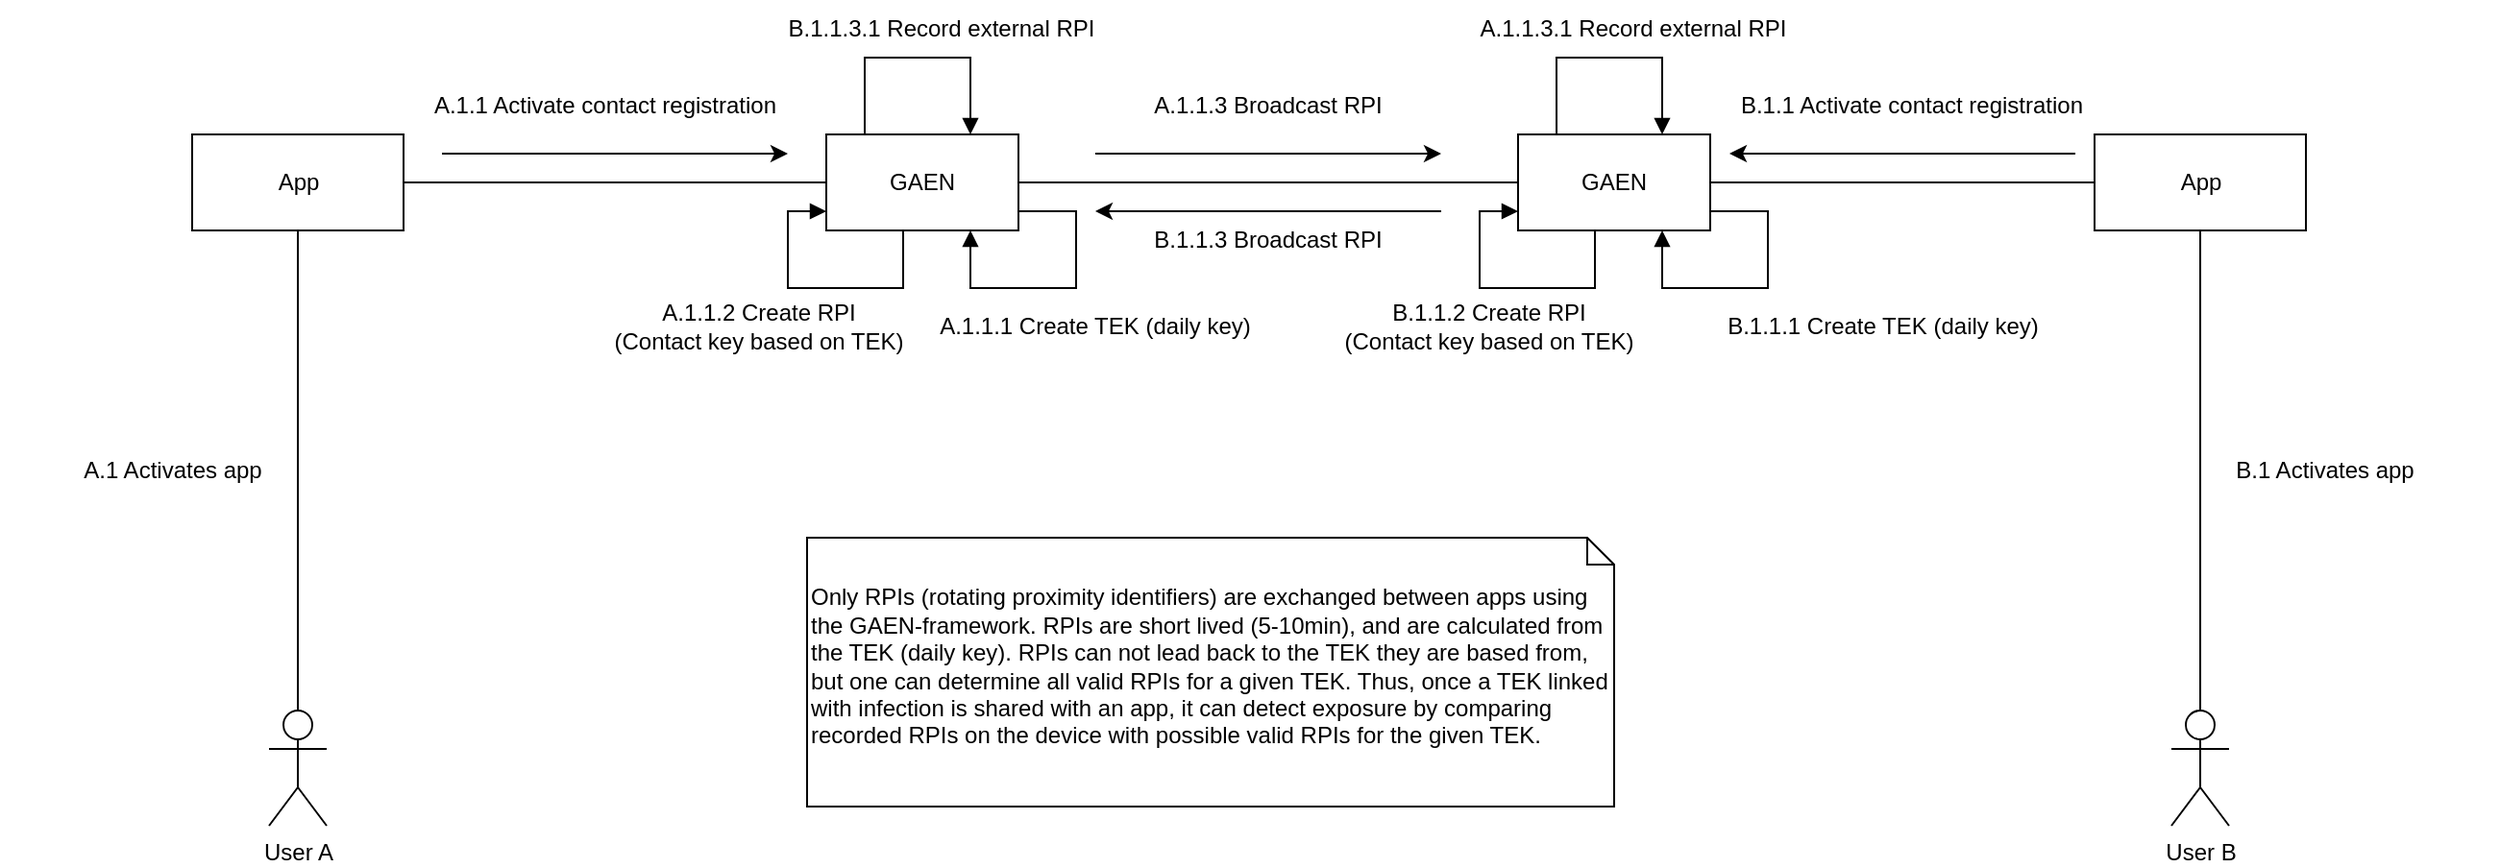 <mxfile version="13.7.9" type="device"><diagram name="Page-1" id="929967ad-93f9-6ef4-fab6-5d389245f69c"><mxGraphModel dx="2839.5" dy="806" grid="1" gridSize="10" guides="1" tooltips="1" connect="1" arrows="1" fold="1" page="1" pageScale="1.5" pageWidth="1169" pageHeight="826" background="none" math="0" shadow="0"><root><mxCell id="0" style=";html=1;"/><mxCell id="1" style=";html=1;" parent="0"/><mxCell id="BOtC57Cq242VyE_CWQCi-43" style="edgeStyle=orthogonalEdgeStyle;rounded=0;orthogonalLoop=1;jettySize=auto;html=1;entryX=1;entryY=0.5;entryDx=0;entryDy=0;startArrow=none;startFill=0;endArrow=none;endFill=0;" parent="1" source="BOtC57Cq242VyE_CWQCi-1" target="BOtC57Cq242VyE_CWQCi-42" edge="1"><mxGeometry relative="1" as="geometry"/></mxCell><mxCell id="BOtC57Cq242VyE_CWQCi-1" value="App" style="html=1;" parent="1" vertex="1"><mxGeometry x="280" y="520" width="110" height="50" as="geometry"/></mxCell><mxCell id="BOtC57Cq242VyE_CWQCi-11" style="edgeStyle=orthogonalEdgeStyle;rounded=0;orthogonalLoop=1;jettySize=auto;html=1;endArrow=none;endFill=0;" parent="1" edge="1"><mxGeometry relative="1" as="geometry"><mxPoint x="605" y="570" as="sourcePoint"/></mxGeometry></mxCell><mxCell id="c1r5iIRwtEoU-n9c2kbe-15" style="edgeStyle=orthogonalEdgeStyle;rounded=0;orthogonalLoop=1;jettySize=auto;html=1;endArrow=block;endFill=1;entryX=0.75;entryY=1;entryDx=0;entryDy=0;" parent="1" source="BOtC57Cq242VyE_CWQCi-42" target="BOtC57Cq242VyE_CWQCi-42" edge="1"><mxGeometry relative="1" as="geometry"><mxPoint x="60" y="600" as="targetPoint"/><Array as="points"><mxPoint x="110" y="560"/><mxPoint x="110" y="600"/><mxPoint x="55" y="600"/></Array></mxGeometry></mxCell><mxCell id="c1r5iIRwtEoU-n9c2kbe-18" style="edgeStyle=orthogonalEdgeStyle;rounded=0;orthogonalLoop=1;jettySize=auto;html=1;endArrow=block;endFill=1;" parent="1" source="BOtC57Cq242VyE_CWQCi-42" edge="1"><mxGeometry relative="1" as="geometry"><mxPoint x="-20" y="560" as="targetPoint"/><Array as="points"><mxPoint x="20" y="600"/><mxPoint x="-40" y="600"/><mxPoint x="-40" y="560"/><mxPoint x="-20" y="560"/></Array></mxGeometry></mxCell><mxCell id="BOtC57Cq242VyE_CWQCi-42" value="GAEN" style="rounded=0;whiteSpace=wrap;html=1;align=center;" parent="1" vertex="1"><mxGeometry x="-20" y="520" width="100" height="50" as="geometry"/></mxCell><mxCell id="BOtC57Cq242VyE_CWQCi-44" value="B.1.1 Activate contact registration" style="text;html=1;strokeColor=none;fillColor=none;align=center;verticalAlign=middle;whiteSpace=wrap;rounded=0;" parent="1" vertex="1"><mxGeometry x="90" y="490" width="190" height="30" as="geometry"/></mxCell><mxCell id="BOtC57Cq242VyE_CWQCi-45" value="" style="endArrow=classic;html=1;" parent="1" edge="1"><mxGeometry width="50" height="50" relative="1" as="geometry"><mxPoint x="270" y="530" as="sourcePoint"/><mxPoint x="90" y="530" as="targetPoint"/></mxGeometry></mxCell><mxCell id="c1r5iIRwtEoU-n9c2kbe-9" style="edgeStyle=orthogonalEdgeStyle;rounded=0;orthogonalLoop=1;jettySize=auto;html=1;endArrow=none;endFill=0;" parent="1" source="c1r5iIRwtEoU-n9c2kbe-1" target="c1r5iIRwtEoU-n9c2kbe-8" edge="1"><mxGeometry relative="1" as="geometry"/></mxCell><mxCell id="c1r5iIRwtEoU-n9c2kbe-1" value="App" style="html=1;" parent="1" vertex="1"><mxGeometry x="-710" y="520" width="110" height="50" as="geometry"/></mxCell><mxCell id="c1r5iIRwtEoU-n9c2kbe-3" style="edgeStyle=orthogonalEdgeStyle;rounded=0;orthogonalLoop=1;jettySize=auto;html=1;entryX=0.5;entryY=1;entryDx=0;entryDy=0;endArrow=none;endFill=0;" parent="1" source="c1r5iIRwtEoU-n9c2kbe-2" target="BOtC57Cq242VyE_CWQCi-1" edge="1"><mxGeometry relative="1" as="geometry"/></mxCell><mxCell id="c1r5iIRwtEoU-n9c2kbe-2" value="User B" style="shape=umlActor;verticalLabelPosition=bottom;verticalAlign=top;html=1;outlineConnect=0;" parent="1" vertex="1"><mxGeometry x="320" y="820" width="30" height="60" as="geometry"/></mxCell><mxCell id="c1r5iIRwtEoU-n9c2kbe-4" value="B.1 Activates app" style="text;html=1;strokeColor=none;fillColor=none;align=center;verticalAlign=middle;whiteSpace=wrap;rounded=0;" parent="1" vertex="1"><mxGeometry x="310" y="680" width="180" height="30" as="geometry"/></mxCell><mxCell id="c1r5iIRwtEoU-n9c2kbe-6" style="edgeStyle=orthogonalEdgeStyle;rounded=0;orthogonalLoop=1;jettySize=auto;html=1;endArrow=none;endFill=0;" parent="1" source="c1r5iIRwtEoU-n9c2kbe-5" target="c1r5iIRwtEoU-n9c2kbe-1" edge="1"><mxGeometry relative="1" as="geometry"/></mxCell><mxCell id="c1r5iIRwtEoU-n9c2kbe-5" value="User A" style="shape=umlActor;verticalLabelPosition=bottom;verticalAlign=top;html=1;outlineConnect=0;" parent="1" vertex="1"><mxGeometry x="-670" y="820" width="30" height="60" as="geometry"/></mxCell><mxCell id="c1r5iIRwtEoU-n9c2kbe-7" value="A.1 Activates app" style="text;html=1;strokeColor=none;fillColor=none;align=center;verticalAlign=middle;whiteSpace=wrap;rounded=0;" parent="1" vertex="1"><mxGeometry x="-810" y="680" width="180" height="30" as="geometry"/></mxCell><mxCell id="c1r5iIRwtEoU-n9c2kbe-10" style="edgeStyle=orthogonalEdgeStyle;rounded=0;orthogonalLoop=1;jettySize=auto;html=1;endArrow=none;endFill=0;" parent="1" source="c1r5iIRwtEoU-n9c2kbe-8" target="BOtC57Cq242VyE_CWQCi-42" edge="1"><mxGeometry relative="1" as="geometry"/></mxCell><mxCell id="c1r5iIRwtEoU-n9c2kbe-30" style="edgeStyle=orthogonalEdgeStyle;rounded=0;orthogonalLoop=1;jettySize=auto;html=1;endArrow=block;endFill=1;entryX=0.75;entryY=0;entryDx=0;entryDy=0;" parent="1" source="c1r5iIRwtEoU-n9c2kbe-8" target="c1r5iIRwtEoU-n9c2kbe-8" edge="1"><mxGeometry relative="1" as="geometry"><mxPoint x="-300" y="500" as="targetPoint"/><Array as="points"><mxPoint x="-360" y="480"/><mxPoint x="-305" y="480"/></Array></mxGeometry></mxCell><mxCell id="c1r5iIRwtEoU-n9c2kbe-8" value="GAEN" style="rounded=0;whiteSpace=wrap;html=1;align=center;" parent="1" vertex="1"><mxGeometry x="-380" y="520" width="100" height="50" as="geometry"/></mxCell><mxCell id="c1r5iIRwtEoU-n9c2kbe-11" value="B.1.1.3 Broadcast RPI" style="text;html=1;strokeColor=none;fillColor=none;align=center;verticalAlign=middle;whiteSpace=wrap;rounded=0;" parent="1" vertex="1"><mxGeometry x="-240" y="560" width="180" height="30" as="geometry"/></mxCell><mxCell id="c1r5iIRwtEoU-n9c2kbe-12" value="" style="endArrow=classic;html=1;" parent="1" edge="1"><mxGeometry width="50" height="50" relative="1" as="geometry"><mxPoint x="-60" y="560" as="sourcePoint"/><mxPoint x="-240" y="560" as="targetPoint"/></mxGeometry></mxCell><mxCell id="c1r5iIRwtEoU-n9c2kbe-13" value="A.1.1.3 Broadcast RPI" style="text;html=1;strokeColor=none;fillColor=none;align=center;verticalAlign=middle;whiteSpace=wrap;rounded=0;" parent="1" vertex="1"><mxGeometry x="-240" y="490" width="180" height="30" as="geometry"/></mxCell><mxCell id="c1r5iIRwtEoU-n9c2kbe-14" value="" style="endArrow=classic;html=1;" parent="1" edge="1"><mxGeometry width="50" height="50" relative="1" as="geometry"><mxPoint x="-240" y="530" as="sourcePoint"/><mxPoint x="-60" y="530" as="targetPoint"/></mxGeometry></mxCell><mxCell id="c1r5iIRwtEoU-n9c2kbe-16" value="B.1.1.1 Create TEK (daily key)" style="text;html=1;strokeColor=none;fillColor=none;align=center;verticalAlign=middle;whiteSpace=wrap;rounded=0;" parent="1" vertex="1"><mxGeometry x="80" y="605" width="180" height="30" as="geometry"/></mxCell><mxCell id="c1r5iIRwtEoU-n9c2kbe-19" value="B.1.1.2 Create RPI&lt;br&gt;(Contact key based on TEK)" style="text;html=1;strokeColor=none;fillColor=none;align=center;verticalAlign=middle;whiteSpace=wrap;rounded=0;" parent="1" vertex="1"><mxGeometry x="-150" y="605" width="230" height="30" as="geometry"/></mxCell><mxCell id="c1r5iIRwtEoU-n9c2kbe-20" value="A.1.1 Activate contact registration" style="text;html=1;strokeColor=none;fillColor=none;align=center;verticalAlign=middle;whiteSpace=wrap;rounded=0;" parent="1" vertex="1"><mxGeometry x="-590" y="490" width="190" height="30" as="geometry"/></mxCell><mxCell id="c1r5iIRwtEoU-n9c2kbe-21" value="" style="endArrow=classic;html=1;" parent="1" edge="1"><mxGeometry width="50" height="50" relative="1" as="geometry"><mxPoint x="-580" y="530" as="sourcePoint"/><mxPoint x="-400" y="530" as="targetPoint"/></mxGeometry></mxCell><mxCell id="c1r5iIRwtEoU-n9c2kbe-24" style="edgeStyle=orthogonalEdgeStyle;rounded=0;orthogonalLoop=1;jettySize=auto;html=1;endArrow=block;endFill=1;entryX=0.75;entryY=1;entryDx=0;entryDy=0;" parent="1" edge="1"><mxGeometry relative="1" as="geometry"><mxPoint x="-305" y="570" as="targetPoint"/><mxPoint x="-280" y="560" as="sourcePoint"/><Array as="points"><mxPoint x="-250" y="560"/><mxPoint x="-250" y="600"/><mxPoint x="-305" y="600"/></Array></mxGeometry></mxCell><mxCell id="c1r5iIRwtEoU-n9c2kbe-25" style="edgeStyle=orthogonalEdgeStyle;rounded=0;orthogonalLoop=1;jettySize=auto;html=1;endArrow=block;endFill=1;" parent="1" edge="1"><mxGeometry relative="1" as="geometry"><mxPoint x="-380" y="560" as="targetPoint"/><mxPoint x="-340" y="570" as="sourcePoint"/><Array as="points"><mxPoint x="-340" y="600"/><mxPoint x="-400" y="600"/><mxPoint x="-400" y="560"/><mxPoint x="-380" y="560"/></Array></mxGeometry></mxCell><mxCell id="c1r5iIRwtEoU-n9c2kbe-26" value="A.1.1.1 Create TEK (daily key)" style="text;html=1;strokeColor=none;fillColor=none;align=center;verticalAlign=middle;whiteSpace=wrap;rounded=0;" parent="1" vertex="1"><mxGeometry x="-330" y="605" width="180" height="30" as="geometry"/></mxCell><mxCell id="c1r5iIRwtEoU-n9c2kbe-27" value="A.1.1.2 Create RPI&lt;br&gt;(Contact key based on TEK)" style="text;html=1;strokeColor=none;fillColor=none;align=center;verticalAlign=middle;whiteSpace=wrap;rounded=0;" parent="1" vertex="1"><mxGeometry x="-530" y="605" width="230" height="30" as="geometry"/></mxCell><mxCell id="c1r5iIRwtEoU-n9c2kbe-29" value="Only RPIs (rotating proximity identifiers) are exchanged between apps using the GAEN-framework. RPIs are short lived (5-10min), and are calculated from the TEK (daily key). RPIs can not lead back to the TEK they are based from, but one can determine all valid RPIs for a given TEK. Thus, once a TEK linked with infection is shared with an app, it can detect exposure by comparing recorded RPIs on the device with possible valid RPIs for the given TEK." style="shape=note;whiteSpace=wrap;html=1;size=14;verticalAlign=middle;align=left;spacingTop=-6;" parent="1" vertex="1"><mxGeometry x="-390" y="730" width="420" height="140" as="geometry"/></mxCell><mxCell id="c1r5iIRwtEoU-n9c2kbe-31" value="B.1.1.3.1 Record external RPI" style="text;html=1;strokeColor=none;fillColor=none;align=center;verticalAlign=middle;whiteSpace=wrap;rounded=0;" parent="1" vertex="1"><mxGeometry x="-440" y="450" width="240" height="30" as="geometry"/></mxCell><mxCell id="c1r5iIRwtEoU-n9c2kbe-32" style="edgeStyle=orthogonalEdgeStyle;rounded=0;orthogonalLoop=1;jettySize=auto;html=1;endArrow=block;endFill=1;entryX=0.75;entryY=0;entryDx=0;entryDy=0;" parent="1" edge="1"><mxGeometry relative="1" as="geometry"><mxPoint x="55" y="520" as="targetPoint"/><mxPoint x="0.029" y="520" as="sourcePoint"/><Array as="points"><mxPoint y="480"/><mxPoint x="55" y="480"/></Array></mxGeometry></mxCell><mxCell id="c1r5iIRwtEoU-n9c2kbe-33" value="A.1.1.3.1 Record external RPI" style="text;html=1;strokeColor=none;fillColor=none;align=center;verticalAlign=middle;whiteSpace=wrap;rounded=0;" parent="1" vertex="1"><mxGeometry x="-80" y="450" width="240" height="30" as="geometry"/></mxCell></root></mxGraphModel></diagram></mxfile>